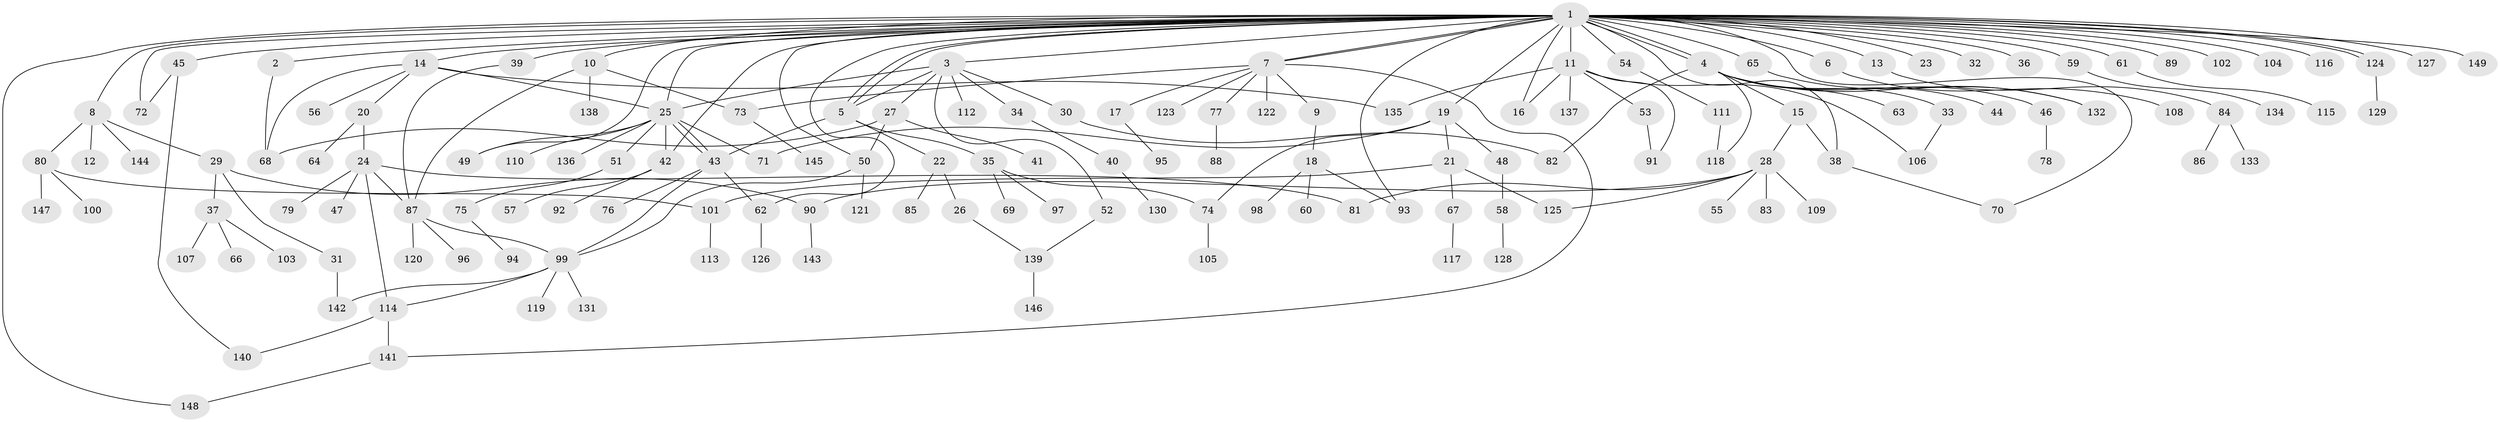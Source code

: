 // coarse degree distribution, {41: 0.009615384615384616, 2: 0.3076923076923077, 8: 0.019230769230769232, 10: 0.009615384615384616, 6: 0.028846153846153848, 1: 0.4326923076923077, 9: 0.009615384615384616, 5: 0.028846153846153848, 3: 0.07692307692307693, 13: 0.009615384615384616, 7: 0.009615384615384616, 4: 0.057692307692307696}
// Generated by graph-tools (version 1.1) at 2025/17/03/04/25 18:17:58]
// undirected, 149 vertices, 191 edges
graph export_dot {
graph [start="1"]
  node [color=gray90,style=filled];
  1;
  2;
  3;
  4;
  5;
  6;
  7;
  8;
  9;
  10;
  11;
  12;
  13;
  14;
  15;
  16;
  17;
  18;
  19;
  20;
  21;
  22;
  23;
  24;
  25;
  26;
  27;
  28;
  29;
  30;
  31;
  32;
  33;
  34;
  35;
  36;
  37;
  38;
  39;
  40;
  41;
  42;
  43;
  44;
  45;
  46;
  47;
  48;
  49;
  50;
  51;
  52;
  53;
  54;
  55;
  56;
  57;
  58;
  59;
  60;
  61;
  62;
  63;
  64;
  65;
  66;
  67;
  68;
  69;
  70;
  71;
  72;
  73;
  74;
  75;
  76;
  77;
  78;
  79;
  80;
  81;
  82;
  83;
  84;
  85;
  86;
  87;
  88;
  89;
  90;
  91;
  92;
  93;
  94;
  95;
  96;
  97;
  98;
  99;
  100;
  101;
  102;
  103;
  104;
  105;
  106;
  107;
  108;
  109;
  110;
  111;
  112;
  113;
  114;
  115;
  116;
  117;
  118;
  119;
  120;
  121;
  122;
  123;
  124;
  125;
  126;
  127;
  128;
  129;
  130;
  131;
  132;
  133;
  134;
  135;
  136;
  137;
  138;
  139;
  140;
  141;
  142;
  143;
  144;
  145;
  146;
  147;
  148;
  149;
  1 -- 2;
  1 -- 3;
  1 -- 4;
  1 -- 4;
  1 -- 5;
  1 -- 5;
  1 -- 6;
  1 -- 7;
  1 -- 7;
  1 -- 8;
  1 -- 10;
  1 -- 11;
  1 -- 13;
  1 -- 14;
  1 -- 16;
  1 -- 19;
  1 -- 23;
  1 -- 25;
  1 -- 32;
  1 -- 36;
  1 -- 38;
  1 -- 39;
  1 -- 42;
  1 -- 45;
  1 -- 49;
  1 -- 50;
  1 -- 54;
  1 -- 59;
  1 -- 61;
  1 -- 62;
  1 -- 65;
  1 -- 70;
  1 -- 72;
  1 -- 89;
  1 -- 93;
  1 -- 102;
  1 -- 104;
  1 -- 116;
  1 -- 124;
  1 -- 124;
  1 -- 127;
  1 -- 148;
  1 -- 149;
  2 -- 68;
  3 -- 5;
  3 -- 25;
  3 -- 27;
  3 -- 30;
  3 -- 34;
  3 -- 52;
  3 -- 112;
  4 -- 15;
  4 -- 33;
  4 -- 44;
  4 -- 46;
  4 -- 63;
  4 -- 82;
  4 -- 118;
  4 -- 132;
  5 -- 22;
  5 -- 35;
  5 -- 43;
  6 -- 108;
  7 -- 9;
  7 -- 17;
  7 -- 73;
  7 -- 77;
  7 -- 122;
  7 -- 123;
  7 -- 141;
  8 -- 12;
  8 -- 29;
  8 -- 80;
  8 -- 144;
  9 -- 18;
  10 -- 73;
  10 -- 87;
  10 -- 138;
  11 -- 16;
  11 -- 53;
  11 -- 91;
  11 -- 106;
  11 -- 135;
  11 -- 137;
  13 -- 84;
  14 -- 20;
  14 -- 25;
  14 -- 56;
  14 -- 68;
  14 -- 135;
  15 -- 28;
  15 -- 38;
  17 -- 95;
  18 -- 60;
  18 -- 93;
  18 -- 98;
  19 -- 21;
  19 -- 48;
  19 -- 71;
  19 -- 74;
  20 -- 24;
  20 -- 64;
  21 -- 67;
  21 -- 101;
  21 -- 125;
  22 -- 26;
  22 -- 85;
  24 -- 47;
  24 -- 79;
  24 -- 81;
  24 -- 87;
  24 -- 114;
  25 -- 42;
  25 -- 43;
  25 -- 43;
  25 -- 49;
  25 -- 51;
  25 -- 71;
  25 -- 110;
  25 -- 136;
  26 -- 139;
  27 -- 41;
  27 -- 50;
  27 -- 68;
  28 -- 55;
  28 -- 81;
  28 -- 83;
  28 -- 90;
  28 -- 109;
  28 -- 125;
  29 -- 31;
  29 -- 37;
  29 -- 90;
  30 -- 82;
  31 -- 142;
  33 -- 106;
  34 -- 40;
  35 -- 69;
  35 -- 74;
  35 -- 97;
  37 -- 66;
  37 -- 103;
  37 -- 107;
  38 -- 70;
  39 -- 87;
  40 -- 130;
  42 -- 57;
  42 -- 92;
  43 -- 62;
  43 -- 76;
  43 -- 99;
  45 -- 72;
  45 -- 140;
  46 -- 78;
  48 -- 58;
  50 -- 99;
  50 -- 121;
  51 -- 75;
  52 -- 139;
  53 -- 91;
  54 -- 111;
  58 -- 128;
  59 -- 134;
  61 -- 115;
  62 -- 126;
  65 -- 132;
  67 -- 117;
  73 -- 145;
  74 -- 105;
  75 -- 94;
  77 -- 88;
  80 -- 100;
  80 -- 101;
  80 -- 147;
  84 -- 86;
  84 -- 133;
  87 -- 96;
  87 -- 99;
  87 -- 120;
  90 -- 143;
  99 -- 114;
  99 -- 119;
  99 -- 131;
  99 -- 142;
  101 -- 113;
  111 -- 118;
  114 -- 140;
  114 -- 141;
  124 -- 129;
  139 -- 146;
  141 -- 148;
}
